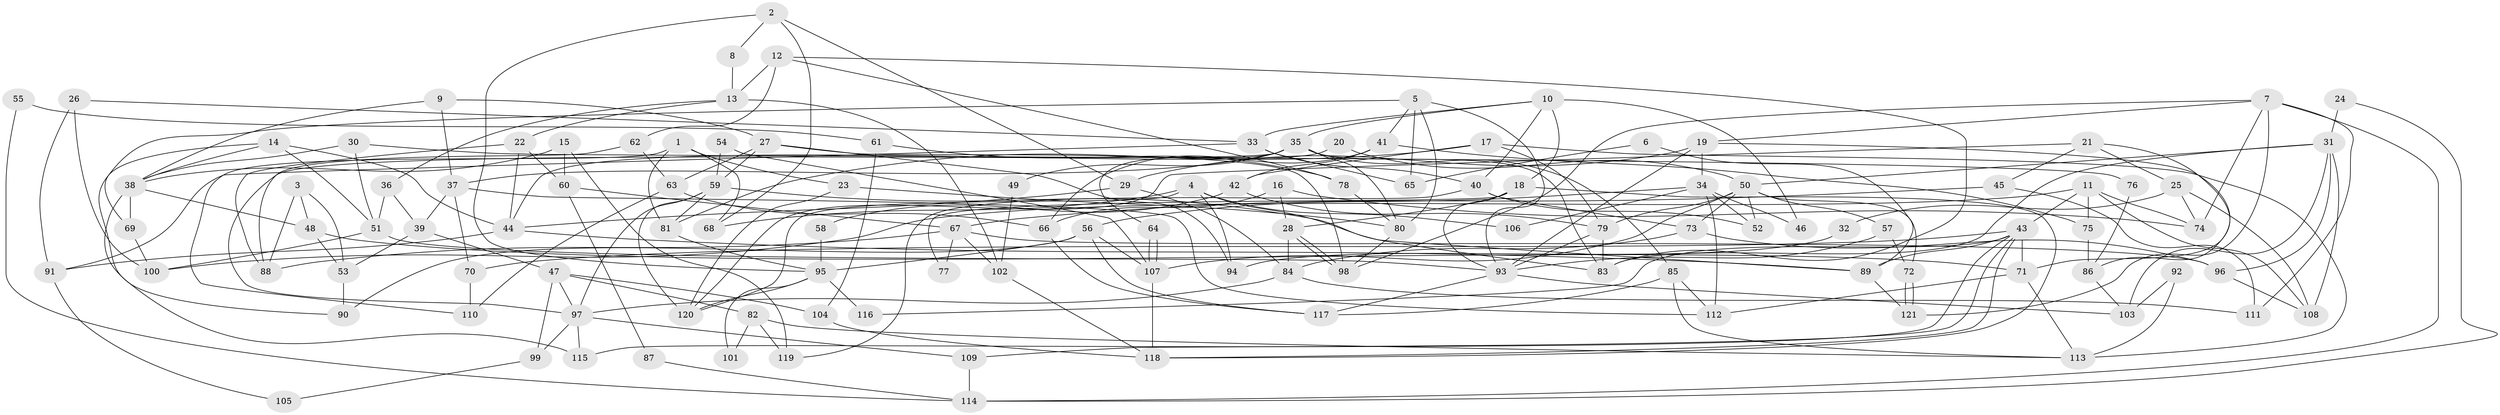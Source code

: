 // Generated by graph-tools (version 1.1) at 2025/36/03/09/25 02:36:02]
// undirected, 121 vertices, 242 edges
graph export_dot {
graph [start="1"]
  node [color=gray90,style=filled];
  1;
  2;
  3;
  4;
  5;
  6;
  7;
  8;
  9;
  10;
  11;
  12;
  13;
  14;
  15;
  16;
  17;
  18;
  19;
  20;
  21;
  22;
  23;
  24;
  25;
  26;
  27;
  28;
  29;
  30;
  31;
  32;
  33;
  34;
  35;
  36;
  37;
  38;
  39;
  40;
  41;
  42;
  43;
  44;
  45;
  46;
  47;
  48;
  49;
  50;
  51;
  52;
  53;
  54;
  55;
  56;
  57;
  58;
  59;
  60;
  61;
  62;
  63;
  64;
  65;
  66;
  67;
  68;
  69;
  70;
  71;
  72;
  73;
  74;
  75;
  76;
  77;
  78;
  79;
  80;
  81;
  82;
  83;
  84;
  85;
  86;
  87;
  88;
  89;
  90;
  91;
  92;
  93;
  94;
  95;
  96;
  97;
  98;
  99;
  100;
  101;
  102;
  103;
  104;
  105;
  106;
  107;
  108;
  109;
  110;
  111;
  112;
  113;
  114;
  115;
  116;
  117;
  118;
  119;
  120;
  121;
  1 -- 110;
  1 -- 68;
  1 -- 23;
  1 -- 81;
  2 -- 29;
  2 -- 95;
  2 -- 8;
  2 -- 68;
  3 -- 88;
  3 -- 53;
  3 -- 48;
  4 -- 83;
  4 -- 120;
  4 -- 68;
  4 -- 94;
  4 -- 106;
  5 -- 41;
  5 -- 69;
  5 -- 65;
  5 -- 80;
  5 -- 93;
  6 -- 65;
  6 -- 89;
  7 -- 121;
  7 -- 74;
  7 -- 19;
  7 -- 98;
  7 -- 111;
  7 -- 114;
  8 -- 13;
  9 -- 27;
  9 -- 37;
  9 -- 38;
  10 -- 40;
  10 -- 18;
  10 -- 33;
  10 -- 35;
  10 -- 46;
  11 -- 75;
  11 -- 43;
  11 -- 74;
  11 -- 100;
  11 -- 108;
  12 -- 13;
  12 -- 83;
  12 -- 62;
  12 -- 78;
  13 -- 102;
  13 -- 36;
  13 -- 22;
  14 -- 38;
  14 -- 44;
  14 -- 51;
  14 -- 90;
  15 -- 38;
  15 -- 60;
  15 -- 119;
  16 -- 28;
  16 -- 74;
  16 -- 66;
  17 -- 113;
  17 -- 79;
  17 -- 42;
  17 -- 81;
  18 -- 93;
  18 -- 118;
  18 -- 28;
  18 -- 77;
  19 -- 93;
  19 -- 29;
  19 -- 34;
  19 -- 86;
  20 -- 44;
  20 -- 50;
  21 -- 120;
  21 -- 71;
  21 -- 25;
  21 -- 45;
  22 -- 88;
  22 -- 44;
  22 -- 60;
  23 -- 80;
  23 -- 120;
  24 -- 114;
  24 -- 31;
  25 -- 108;
  25 -- 32;
  25 -- 74;
  26 -- 100;
  26 -- 91;
  26 -- 33;
  27 -- 59;
  27 -- 98;
  27 -- 63;
  27 -- 94;
  28 -- 98;
  28 -- 98;
  28 -- 84;
  29 -- 84;
  29 -- 44;
  30 -- 51;
  30 -- 38;
  30 -- 76;
  31 -- 108;
  31 -- 50;
  31 -- 83;
  31 -- 96;
  31 -- 103;
  32 -- 94;
  33 -- 40;
  33 -- 65;
  33 -- 91;
  34 -- 56;
  34 -- 46;
  34 -- 52;
  34 -- 106;
  34 -- 112;
  35 -- 80;
  35 -- 37;
  35 -- 49;
  35 -- 64;
  35 -- 83;
  35 -- 85;
  35 -- 97;
  36 -- 51;
  36 -- 39;
  37 -- 112;
  37 -- 39;
  37 -- 70;
  38 -- 48;
  38 -- 69;
  38 -- 115;
  39 -- 47;
  39 -- 53;
  40 -- 52;
  40 -- 73;
  40 -- 119;
  41 -- 66;
  41 -- 42;
  41 -- 75;
  42 -- 79;
  42 -- 58;
  43 -- 89;
  43 -- 115;
  43 -- 70;
  43 -- 71;
  43 -- 109;
  43 -- 116;
  43 -- 118;
  44 -- 89;
  44 -- 91;
  45 -- 111;
  45 -- 67;
  47 -- 97;
  47 -- 82;
  47 -- 99;
  47 -- 104;
  48 -- 71;
  48 -- 53;
  49 -- 102;
  50 -- 57;
  50 -- 73;
  50 -- 52;
  50 -- 72;
  50 -- 79;
  50 -- 107;
  51 -- 93;
  51 -- 100;
  53 -- 90;
  54 -- 107;
  54 -- 59;
  55 -- 114;
  55 -- 61;
  56 -- 90;
  56 -- 107;
  56 -- 95;
  56 -- 117;
  57 -- 93;
  57 -- 72;
  58 -- 95;
  59 -- 81;
  59 -- 120;
  59 -- 89;
  59 -- 97;
  60 -- 67;
  60 -- 87;
  61 -- 104;
  61 -- 78;
  62 -- 63;
  62 -- 88;
  63 -- 66;
  63 -- 110;
  64 -- 107;
  64 -- 107;
  66 -- 117;
  67 -- 96;
  67 -- 77;
  67 -- 88;
  67 -- 102;
  69 -- 100;
  70 -- 110;
  71 -- 112;
  71 -- 113;
  72 -- 121;
  72 -- 121;
  73 -- 84;
  73 -- 96;
  75 -- 86;
  76 -- 86;
  78 -- 80;
  79 -- 83;
  79 -- 93;
  80 -- 98;
  81 -- 95;
  82 -- 119;
  82 -- 113;
  82 -- 101;
  84 -- 97;
  84 -- 111;
  85 -- 117;
  85 -- 112;
  85 -- 113;
  86 -- 103;
  87 -- 114;
  89 -- 121;
  91 -- 105;
  92 -- 113;
  92 -- 103;
  93 -- 103;
  93 -- 117;
  95 -- 101;
  95 -- 116;
  95 -- 120;
  96 -- 108;
  97 -- 99;
  97 -- 109;
  97 -- 115;
  99 -- 105;
  102 -- 118;
  104 -- 118;
  107 -- 118;
  109 -- 114;
}
